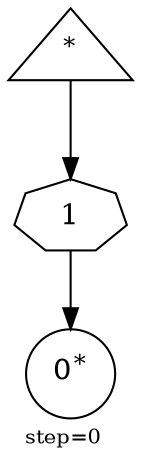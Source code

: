 digraph {
  graph  [labelloc=bottom,labeljust=left,fontsize="10",label="step=0"];
  "396" [shape=circle,peripheries="1",label=<0<SUP>*</SUP>>,labelfontcolor=black,color=black];
  "397" [shape=triangle,peripheries="1",label=<<SUP>*</SUP>>,labelfontcolor=black,color=black];
  "398" [label=<1>,peripheries="1",color=black,shape=septagon];
  "397" -> "398" [color=black];
  "398" -> "396" [color=black];
}